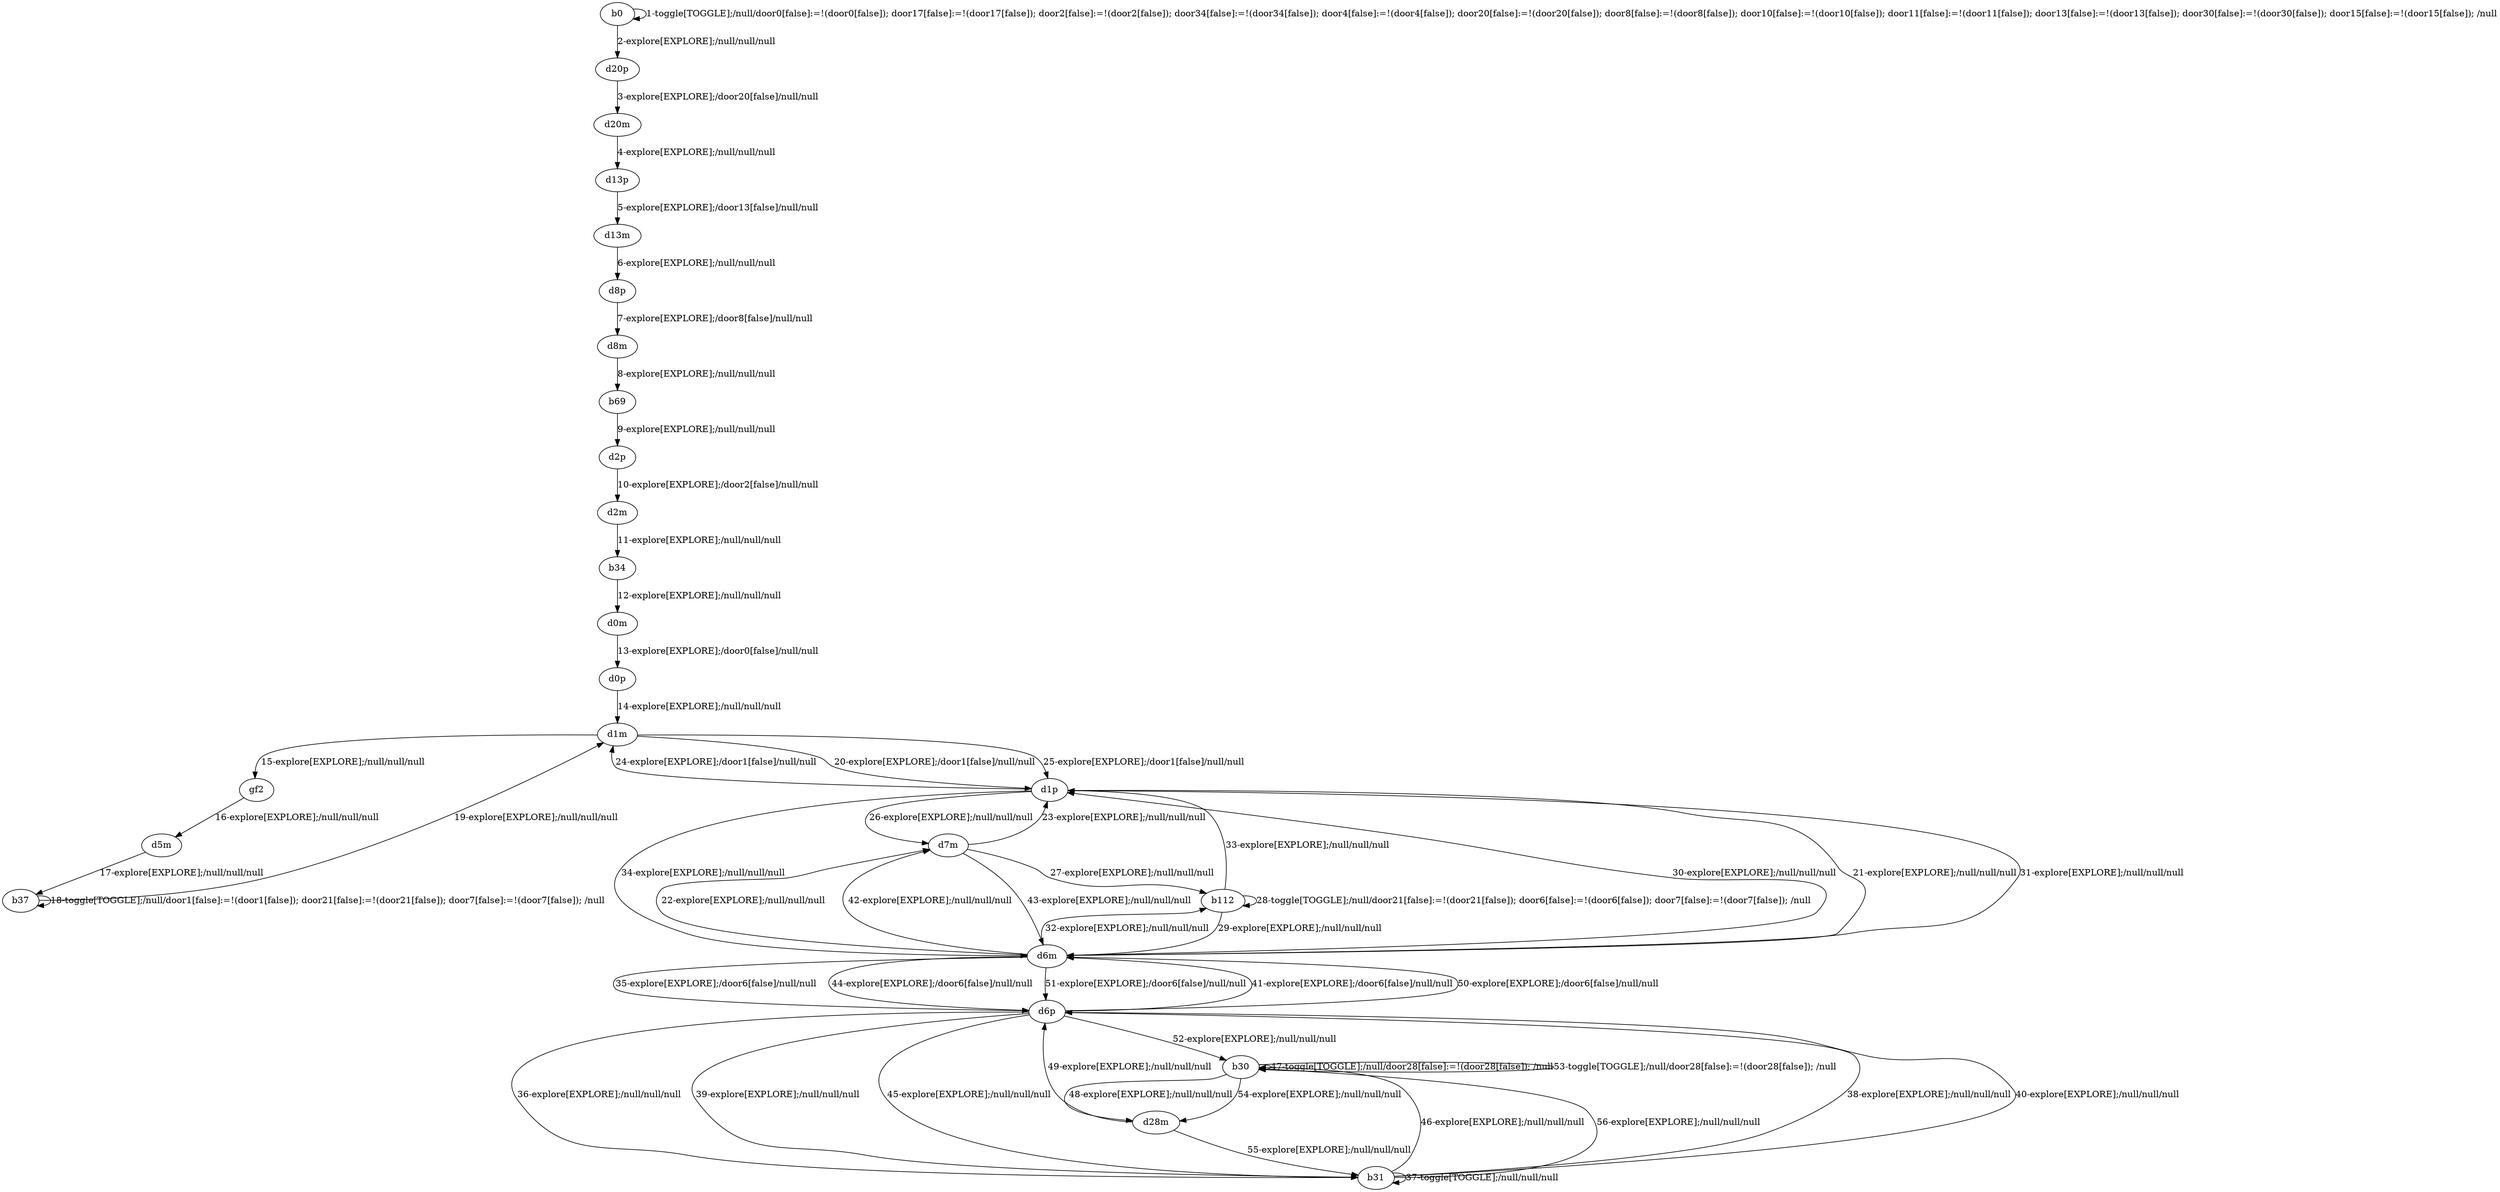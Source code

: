 # Total number of goals covered by this test: 1
# d28m --> b31

digraph g {
"b0" -> "b0" [label = "1-toggle[TOGGLE];/null/door0[false]:=!(door0[false]); door17[false]:=!(door17[false]); door2[false]:=!(door2[false]); door34[false]:=!(door34[false]); door4[false]:=!(door4[false]); door20[false]:=!(door20[false]); door8[false]:=!(door8[false]); door10[false]:=!(door10[false]); door11[false]:=!(door11[false]); door13[false]:=!(door13[false]); door30[false]:=!(door30[false]); door15[false]:=!(door15[false]); /null"];
"b0" -> "d20p" [label = "2-explore[EXPLORE];/null/null/null"];
"d20p" -> "d20m" [label = "3-explore[EXPLORE];/door20[false]/null/null"];
"d20m" -> "d13p" [label = "4-explore[EXPLORE];/null/null/null"];
"d13p" -> "d13m" [label = "5-explore[EXPLORE];/door13[false]/null/null"];
"d13m" -> "d8p" [label = "6-explore[EXPLORE];/null/null/null"];
"d8p" -> "d8m" [label = "7-explore[EXPLORE];/door8[false]/null/null"];
"d8m" -> "b69" [label = "8-explore[EXPLORE];/null/null/null"];
"b69" -> "d2p" [label = "9-explore[EXPLORE];/null/null/null"];
"d2p" -> "d2m" [label = "10-explore[EXPLORE];/door2[false]/null/null"];
"d2m" -> "b34" [label = "11-explore[EXPLORE];/null/null/null"];
"b34" -> "d0m" [label = "12-explore[EXPLORE];/null/null/null"];
"d0m" -> "d0p" [label = "13-explore[EXPLORE];/door0[false]/null/null"];
"d0p" -> "d1m" [label = "14-explore[EXPLORE];/null/null/null"];
"d1m" -> "gf2" [label = "15-explore[EXPLORE];/null/null/null"];
"gf2" -> "d5m" [label = "16-explore[EXPLORE];/null/null/null"];
"d5m" -> "b37" [label = "17-explore[EXPLORE];/null/null/null"];
"b37" -> "b37" [label = "18-toggle[TOGGLE];/null/door1[false]:=!(door1[false]); door21[false]:=!(door21[false]); door7[false]:=!(door7[false]); /null"];
"b37" -> "d1m" [label = "19-explore[EXPLORE];/null/null/null"];
"d1m" -> "d1p" [label = "20-explore[EXPLORE];/door1[false]/null/null"];
"d1p" -> "d6m" [label = "21-explore[EXPLORE];/null/null/null"];
"d6m" -> "d7m" [label = "22-explore[EXPLORE];/null/null/null"];
"d7m" -> "d1p" [label = "23-explore[EXPLORE];/null/null/null"];
"d1p" -> "d1m" [label = "24-explore[EXPLORE];/door1[false]/null/null"];
"d1m" -> "d1p" [label = "25-explore[EXPLORE];/door1[false]/null/null"];
"d1p" -> "d7m" [label = "26-explore[EXPLORE];/null/null/null"];
"d7m" -> "b112" [label = "27-explore[EXPLORE];/null/null/null"];
"b112" -> "b112" [label = "28-toggle[TOGGLE];/null/door21[false]:=!(door21[false]); door6[false]:=!(door6[false]); door7[false]:=!(door7[false]); /null"];
"b112" -> "d6m" [label = "29-explore[EXPLORE];/null/null/null"];
"d6m" -> "d1p" [label = "30-explore[EXPLORE];/null/null/null"];
"d1p" -> "d6m" [label = "31-explore[EXPLORE];/null/null/null"];
"d6m" -> "b112" [label = "32-explore[EXPLORE];/null/null/null"];
"b112" -> "d1p" [label = "33-explore[EXPLORE];/null/null/null"];
"d1p" -> "d6m" [label = "34-explore[EXPLORE];/null/null/null"];
"d6m" -> "d6p" [label = "35-explore[EXPLORE];/door6[false]/null/null"];
"d6p" -> "b31" [label = "36-explore[EXPLORE];/null/null/null"];
"b31" -> "b31" [label = "37-toggle[TOGGLE];/null/null/null"];
"b31" -> "d6p" [label = "38-explore[EXPLORE];/null/null/null"];
"d6p" -> "b31" [label = "39-explore[EXPLORE];/null/null/null"];
"b31" -> "d6p" [label = "40-explore[EXPLORE];/null/null/null"];
"d6p" -> "d6m" [label = "41-explore[EXPLORE];/door6[false]/null/null"];
"d6m" -> "d7m" [label = "42-explore[EXPLORE];/null/null/null"];
"d7m" -> "d6m" [label = "43-explore[EXPLORE];/null/null/null"];
"d6m" -> "d6p" [label = "44-explore[EXPLORE];/door6[false]/null/null"];
"d6p" -> "b31" [label = "45-explore[EXPLORE];/null/null/null"];
"b31" -> "b30" [label = "46-explore[EXPLORE];/null/null/null"];
"b30" -> "b30" [label = "47-toggle[TOGGLE];/null/door28[false]:=!(door28[false]); /null"];
"b30" -> "d28m" [label = "48-explore[EXPLORE];/null/null/null"];
"d28m" -> "d6p" [label = "49-explore[EXPLORE];/null/null/null"];
"d6p" -> "d6m" [label = "50-explore[EXPLORE];/door6[false]/null/null"];
"d6m" -> "d6p" [label = "51-explore[EXPLORE];/door6[false]/null/null"];
"d6p" -> "b30" [label = "52-explore[EXPLORE];/null/null/null"];
"b30" -> "b30" [label = "53-toggle[TOGGLE];/null/door28[false]:=!(door28[false]); /null"];
"b30" -> "d28m" [label = "54-explore[EXPLORE];/null/null/null"];
"d28m" -> "b31" [label = "55-explore[EXPLORE];/null/null/null"];
"b31" -> "b30" [label = "56-explore[EXPLORE];/null/null/null"];
}